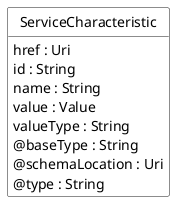 @startuml
hide circle
hide methods
hide stereotype
show <<Enumeration>> stereotype
skinparam class {
   BackgroundColor<<Enumeration>> #E6F5F7
   BackgroundColor<<Ref>> #FFFFE0
   BackgroundColor<<Pivot>> #FFFFFFF
   BackgroundColor<<SimpleType>> #E2F0DA
   BackgroundColor #FCF2E3
}

class ServiceCharacteristic <<Pivot>> {
    href : Uri
    id : String
    name : String
    value : Value
    valueType : String
    @baseType : String
    @schemaLocation : Uri
    @type : String
}


@enduml
